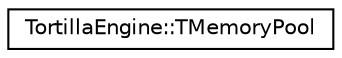 digraph "Graphical Class Hierarchy"
{
 // LATEX_PDF_SIZE
  edge [fontname="Helvetica",fontsize="10",labelfontname="Helvetica",labelfontsize="10"];
  node [fontname="Helvetica",fontsize="10",shape=record];
  rankdir="LR";
  Node0 [label="TortillaEngine::TMemoryPool",height=0.2,width=0.4,color="black", fillcolor="white", style="filled",URL="$class_tortilla_engine_1_1_t_memory_pool.html",tooltip="Class for memory management."];
}

